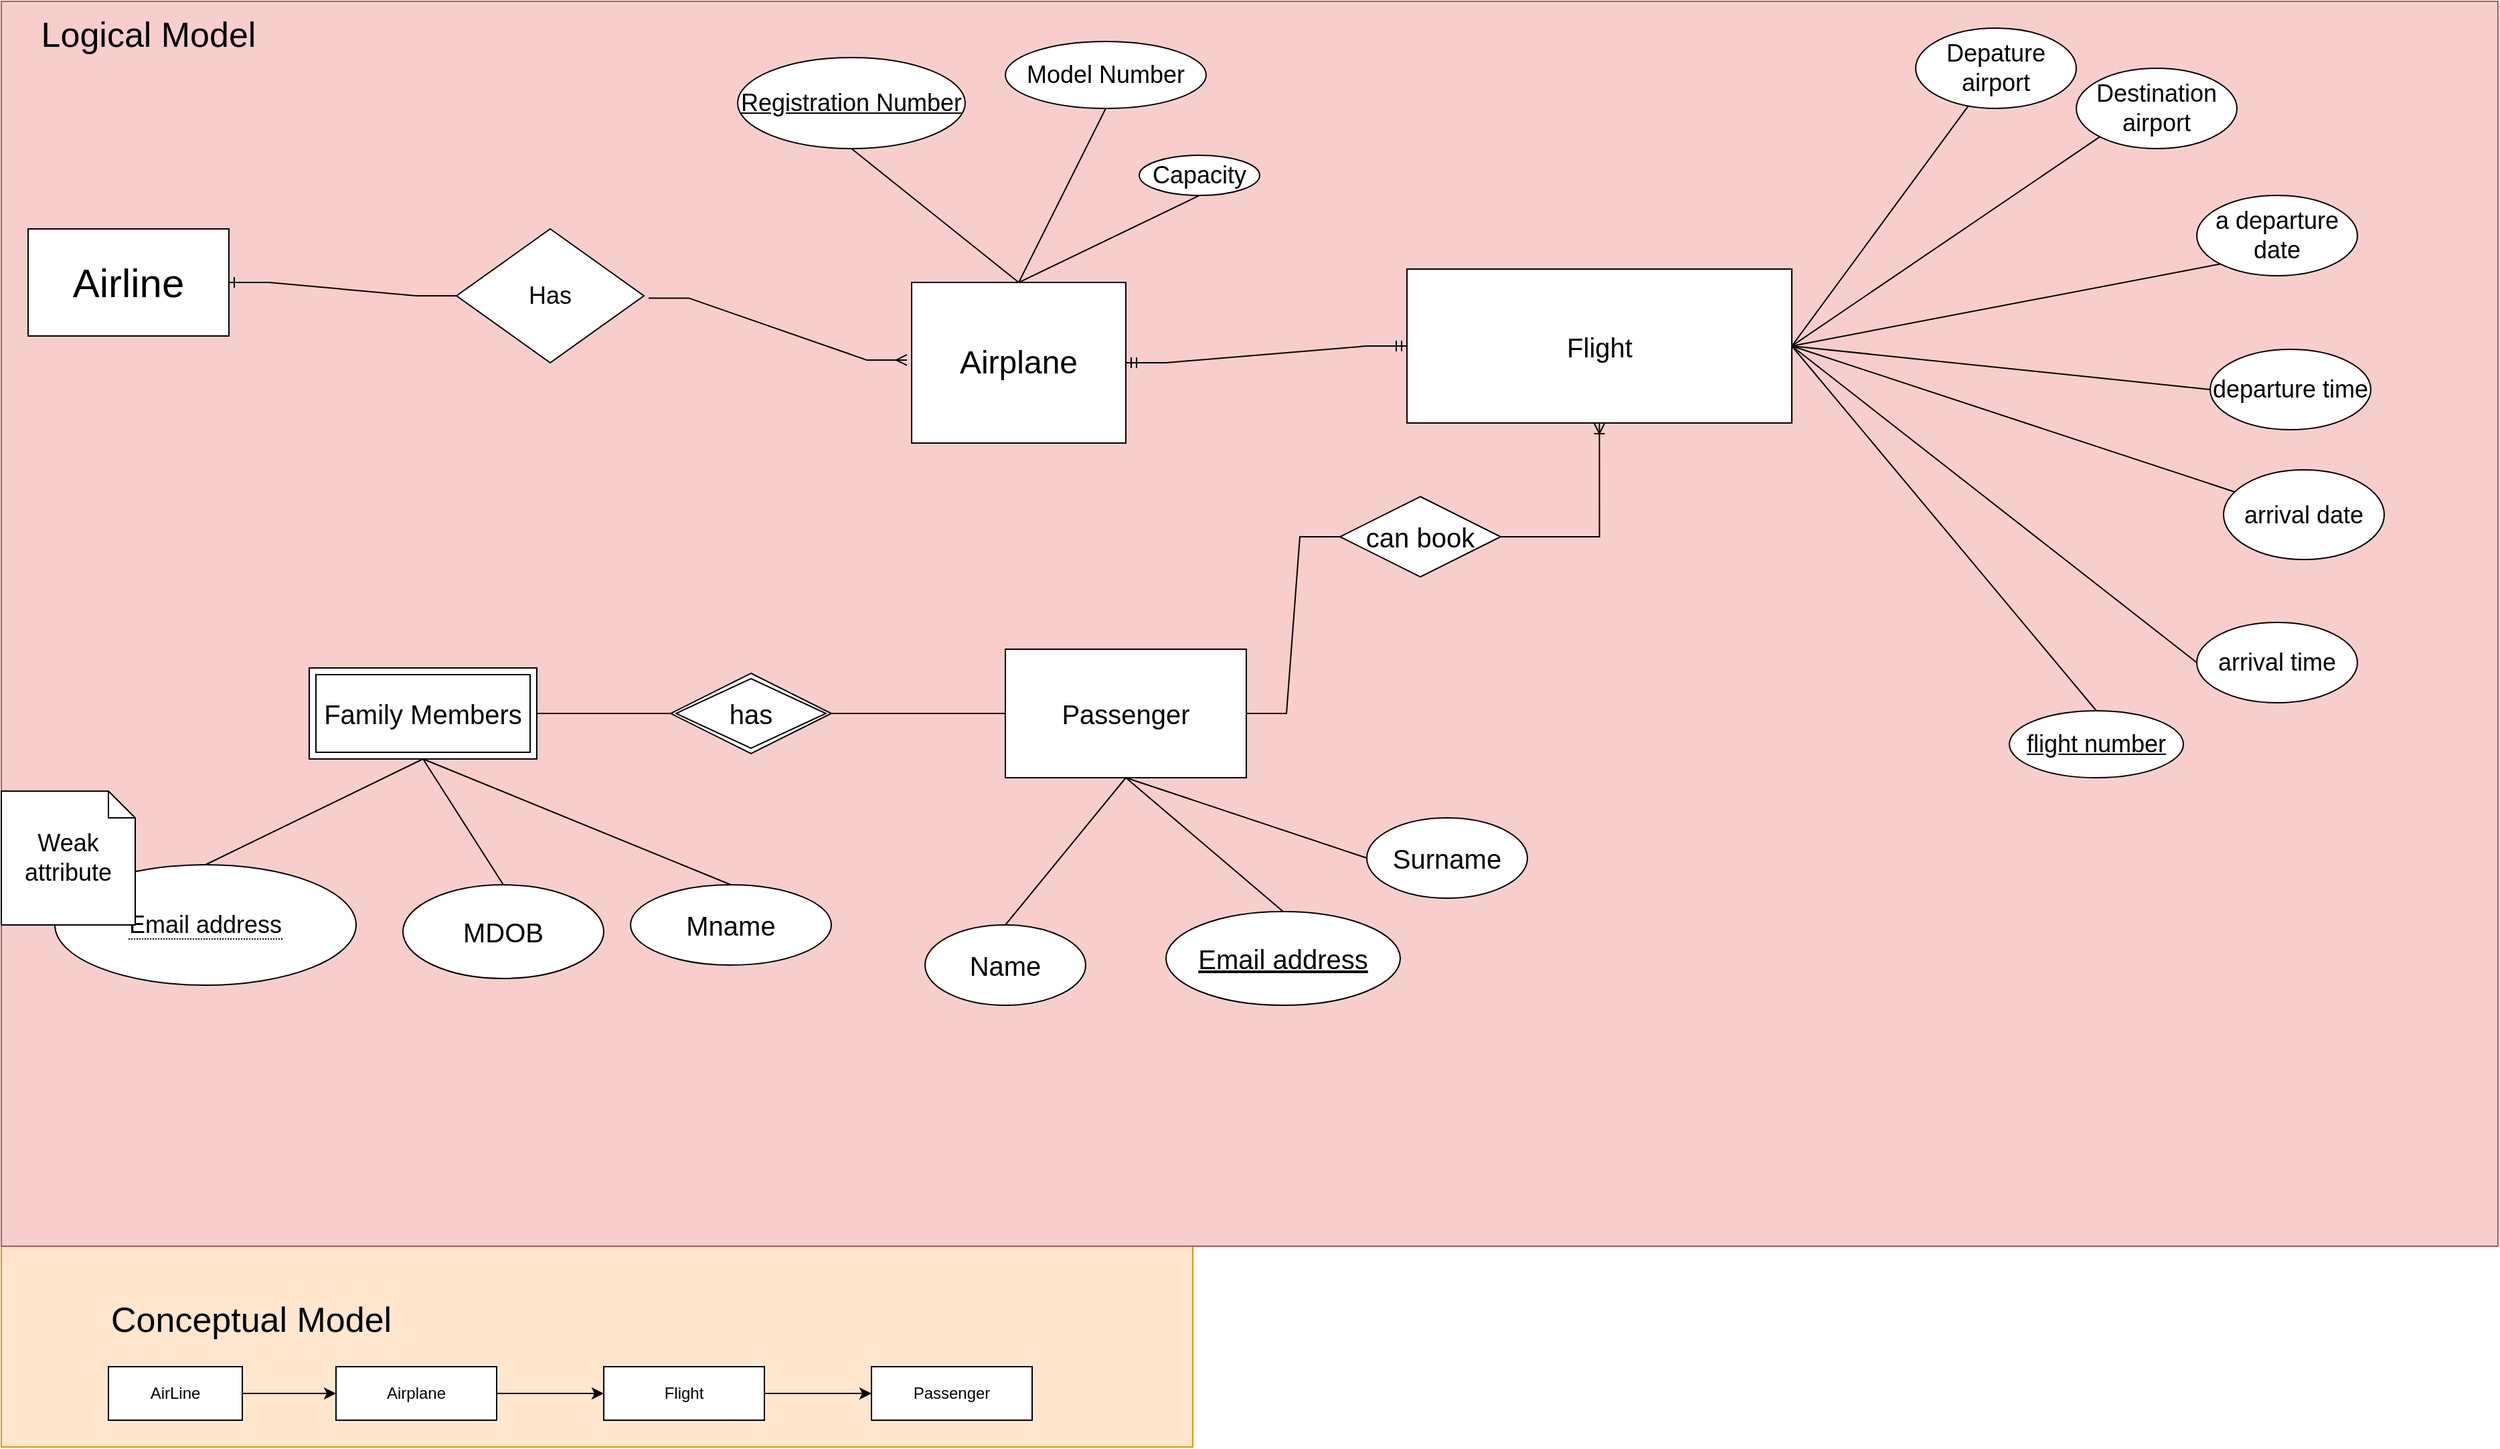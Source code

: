 <mxfile version="20.6.2" type="github">
  <diagram id="R2lEEEUBdFMjLlhIrx00" name="Page-1">
    <mxGraphModel dx="2893" dy="1560" grid="1" gridSize="10" guides="1" tooltips="1" connect="1" arrows="1" fold="1" page="1" pageScale="1" pageWidth="1920" pageHeight="1200" math="0" shadow="0" extFonts="Permanent Marker^https://fonts.googleapis.com/css?family=Permanent+Marker">
      <root>
        <mxCell id="0" />
        <mxCell id="1" parent="0" />
        <mxCell id="4C0YP1yC5MJ9k8y5jR9u-70" value="" style="rounded=0;whiteSpace=wrap;html=1;fontSize=26;fillColor=#ffe6cc;strokeColor=#d79b00;" parent="1" vertex="1">
          <mxGeometry x="20" y="950" width="890" height="150" as="geometry" />
        </mxCell>
        <mxCell id="4C0YP1yC5MJ9k8y5jR9u-71" value="" style="rounded=0;whiteSpace=wrap;html=1;fontSize=26;fillColor=#f8cecc;strokeColor=#b85450;movable=0;resizable=0;rotatable=0;deletable=0;editable=0;connectable=0;" parent="1" vertex="1">
          <mxGeometry x="20" y="20" width="1865" height="930" as="geometry" />
        </mxCell>
        <mxCell id="4C0YP1yC5MJ9k8y5jR9u-1" value="&lt;font style=&quot;font-size: 30px;&quot;&gt;Airline&lt;/font&gt;" style="whiteSpace=wrap;html=1;align=center;" parent="1" vertex="1">
          <mxGeometry x="40" y="190" width="150" height="80" as="geometry" />
        </mxCell>
        <mxCell id="4C0YP1yC5MJ9k8y5jR9u-2" value="&lt;font style=&quot;font-size: 24px;&quot;&gt;Airplane&lt;/font&gt;" style="whiteSpace=wrap;html=1;" parent="1" vertex="1">
          <mxGeometry x="700" y="230" width="160" height="120" as="geometry" />
        </mxCell>
        <mxCell id="4C0YP1yC5MJ9k8y5jR9u-4" value="&lt;font style=&quot;font-size: 18px;&quot;&gt;Has&lt;/font&gt;" style="shape=rhombus;perimeter=rhombusPerimeter;whiteSpace=wrap;html=1;align=center;strokeWidth=1;" parent="1" vertex="1">
          <mxGeometry x="360" y="190" width="140" height="100" as="geometry" />
        </mxCell>
        <mxCell id="4C0YP1yC5MJ9k8y5jR9u-6" value="" style="edgeStyle=entityRelationEdgeStyle;fontSize=12;html=1;endArrow=ERone;endFill=1;rounded=0;entryX=1;entryY=0.5;entryDx=0;entryDy=0;exitX=0;exitY=0.5;exitDx=0;exitDy=0;" parent="1" source="4C0YP1yC5MJ9k8y5jR9u-4" target="4C0YP1yC5MJ9k8y5jR9u-1" edge="1">
          <mxGeometry width="100" height="100" relative="1" as="geometry">
            <mxPoint x="160" y="250" as="sourcePoint" />
            <mxPoint x="205" y="230" as="targetPoint" />
          </mxGeometry>
        </mxCell>
        <mxCell id="4C0YP1yC5MJ9k8y5jR9u-12" value="" style="edgeStyle=entityRelationEdgeStyle;fontSize=12;html=1;endArrow=ERmany;rounded=0;entryX=-0.022;entryY=0.483;entryDx=0;entryDy=0;entryPerimeter=0;exitX=1.025;exitY=0.517;exitDx=0;exitDy=0;exitPerimeter=0;" parent="1" source="4C0YP1yC5MJ9k8y5jR9u-4" target="4C0YP1yC5MJ9k8y5jR9u-2" edge="1">
          <mxGeometry width="100" height="100" relative="1" as="geometry">
            <mxPoint x="340" y="220" as="sourcePoint" />
            <mxPoint x="330" y="230" as="targetPoint" />
          </mxGeometry>
        </mxCell>
        <mxCell id="4C0YP1yC5MJ9k8y5jR9u-13" value="Model Number" style="ellipse;whiteSpace=wrap;html=1;align=center;fontSize=18;" parent="1" vertex="1">
          <mxGeometry x="770" y="50" width="150" height="50" as="geometry" />
        </mxCell>
        <mxCell id="4C0YP1yC5MJ9k8y5jR9u-14" value="Capacity" style="ellipse;whiteSpace=wrap;html=1;align=center;fontSize=18;" parent="1" vertex="1">
          <mxGeometry x="870" y="135" width="90" height="30" as="geometry" />
        </mxCell>
        <mxCell id="4C0YP1yC5MJ9k8y5jR9u-15" value="Registration Number" style="ellipse;whiteSpace=wrap;html=1;align=center;fontStyle=4;fontSize=18;" parent="1" vertex="1">
          <mxGeometry x="570" y="62" width="170" height="68" as="geometry" />
        </mxCell>
        <mxCell id="4C0YP1yC5MJ9k8y5jR9u-23" value="&lt;div style=&quot;font-size: 20px;&quot;&gt;&lt;font style=&quot;font-size: 20px;&quot;&gt;Passenger&lt;/font&gt;&lt;/div&gt;" style="whiteSpace=wrap;html=1;align=center;" parent="1" vertex="1">
          <mxGeometry x="770" y="504" width="180" height="96" as="geometry" />
        </mxCell>
        <mxCell id="4C0YP1yC5MJ9k8y5jR9u-24" value="Name" style="ellipse;whiteSpace=wrap;html=1;fontSize=20;" parent="1" vertex="1">
          <mxGeometry x="710" y="710" width="120" height="60" as="geometry" />
        </mxCell>
        <mxCell id="4C0YP1yC5MJ9k8y5jR9u-26" value="Surname" style="ellipse;whiteSpace=wrap;html=1;fontSize=20;" parent="1" vertex="1">
          <mxGeometry x="1040" y="630" width="120" height="60" as="geometry" />
        </mxCell>
        <mxCell id="4C0YP1yC5MJ9k8y5jR9u-28" value="Email address" style="ellipse;whiteSpace=wrap;html=1;align=center;fontStyle=4;fontSize=20;" parent="1" vertex="1">
          <mxGeometry x="890" y="700" width="175" height="70" as="geometry" />
        </mxCell>
        <mxCell id="4C0YP1yC5MJ9k8y5jR9u-30" value="&lt;font style=&quot;font-size: 20px;&quot;&gt;Flight&lt;/font&gt;" style="whiteSpace=wrap;html=1;align=center;" parent="1" vertex="1">
          <mxGeometry x="1070" y="220" width="287.5" height="115" as="geometry" />
        </mxCell>
        <mxCell id="4C0YP1yC5MJ9k8y5jR9u-31" value="Depature airport" style="ellipse;whiteSpace=wrap;html=1;fontSize=18;" parent="1" vertex="1">
          <mxGeometry x="1450" y="40" width="120" height="60" as="geometry" />
        </mxCell>
        <mxCell id="4C0YP1yC5MJ9k8y5jR9u-33" value="&lt;div style=&quot;font-size: 18px;&quot;&gt;Destination airport&lt;/div&gt;" style="ellipse;whiteSpace=wrap;html=1;fontSize=18;" parent="1" vertex="1">
          <mxGeometry x="1570" y="70" width="120" height="60" as="geometry" />
        </mxCell>
        <mxCell id="4C0YP1yC5MJ9k8y5jR9u-38" value="a departure date" style="ellipse;whiteSpace=wrap;html=1;fontSize=18;" parent="1" vertex="1">
          <mxGeometry x="1660" y="165" width="120" height="60" as="geometry" />
        </mxCell>
        <mxCell id="4C0YP1yC5MJ9k8y5jR9u-41" value="departure time" style="ellipse;whiteSpace=wrap;html=1;fontSize=18;" parent="1" vertex="1">
          <mxGeometry x="1670" y="280" width="120" height="60" as="geometry" />
        </mxCell>
        <mxCell id="4C0YP1yC5MJ9k8y5jR9u-43" value="arrival date" style="ellipse;whiteSpace=wrap;html=1;fontSize=18;" parent="1" vertex="1">
          <mxGeometry x="1680" y="370" width="120" height="67" as="geometry" />
        </mxCell>
        <mxCell id="4C0YP1yC5MJ9k8y5jR9u-46" value="arrival time" style="ellipse;whiteSpace=wrap;html=1;fontSize=18;" parent="1" vertex="1">
          <mxGeometry x="1660" y="484" width="120" height="60" as="geometry" />
        </mxCell>
        <mxCell id="4C0YP1yC5MJ9k8y5jR9u-48" value="flight number" style="ellipse;whiteSpace=wrap;html=1;align=center;fontStyle=4;fontSize=18;" parent="1" vertex="1">
          <mxGeometry x="1520" y="550" width="130" height="50" as="geometry" />
        </mxCell>
        <mxCell id="4C0YP1yC5MJ9k8y5jR9u-51" value="" style="edgeStyle=entityRelationEdgeStyle;fontSize=12;html=1;endArrow=ERmandOne;startArrow=ERmandOne;rounded=0;exitX=1;exitY=0.5;exitDx=0;exitDy=0;entryX=0;entryY=0.5;entryDx=0;entryDy=0;" parent="1" source="4C0YP1yC5MJ9k8y5jR9u-2" target="4C0YP1yC5MJ9k8y5jR9u-30" edge="1">
          <mxGeometry width="100" height="100" relative="1" as="geometry">
            <mxPoint x="640" y="330" as="sourcePoint" />
            <mxPoint x="740" y="230" as="targetPoint" />
          </mxGeometry>
        </mxCell>
        <mxCell id="4C0YP1yC5MJ9k8y5jR9u-60" value="" style="edgeStyle=orthogonalEdgeStyle;rounded=0;orthogonalLoop=1;jettySize=auto;html=1;" parent="1" source="4C0YP1yC5MJ9k8y5jR9u-58" target="4C0YP1yC5MJ9k8y5jR9u-59" edge="1">
          <mxGeometry relative="1" as="geometry" />
        </mxCell>
        <mxCell id="4C0YP1yC5MJ9k8y5jR9u-68" style="edgeStyle=orthogonalEdgeStyle;rounded=0;orthogonalLoop=1;jettySize=auto;html=1;exitX=0.5;exitY=0;exitDx=0;exitDy=0;fontSize=26;" parent="1" source="4C0YP1yC5MJ9k8y5jR9u-58" edge="1">
          <mxGeometry relative="1" as="geometry">
            <mxPoint x="150" y="1050" as="targetPoint" />
          </mxGeometry>
        </mxCell>
        <mxCell id="4C0YP1yC5MJ9k8y5jR9u-58" value="AirLine" style="whiteSpace=wrap;html=1;align=center;" parent="1" vertex="1">
          <mxGeometry x="100" y="1040" width="100" height="40" as="geometry" />
        </mxCell>
        <mxCell id="4C0YP1yC5MJ9k8y5jR9u-62" value="" style="edgeStyle=orthogonalEdgeStyle;rounded=0;orthogonalLoop=1;jettySize=auto;html=1;" parent="1" source="4C0YP1yC5MJ9k8y5jR9u-59" target="4C0YP1yC5MJ9k8y5jR9u-61" edge="1">
          <mxGeometry relative="1" as="geometry" />
        </mxCell>
        <mxCell id="4C0YP1yC5MJ9k8y5jR9u-59" value="Airplane" style="whiteSpace=wrap;html=1;" parent="1" vertex="1">
          <mxGeometry x="270" y="1040" width="120" height="40" as="geometry" />
        </mxCell>
        <mxCell id="4C0YP1yC5MJ9k8y5jR9u-64" value="" style="edgeStyle=orthogonalEdgeStyle;rounded=0;orthogonalLoop=1;jettySize=auto;html=1;" parent="1" source="4C0YP1yC5MJ9k8y5jR9u-61" target="4C0YP1yC5MJ9k8y5jR9u-63" edge="1">
          <mxGeometry relative="1" as="geometry" />
        </mxCell>
        <mxCell id="4C0YP1yC5MJ9k8y5jR9u-61" value="Flight" style="whiteSpace=wrap;html=1;" parent="1" vertex="1">
          <mxGeometry x="470" y="1040" width="120" height="40" as="geometry" />
        </mxCell>
        <mxCell id="4C0YP1yC5MJ9k8y5jR9u-63" value="Passenger" style="whiteSpace=wrap;html=1;" parent="1" vertex="1">
          <mxGeometry x="670" y="1040" width="120" height="40" as="geometry" />
        </mxCell>
        <mxCell id="4C0YP1yC5MJ9k8y5jR9u-65" value="Conceptual Model" style="text;html=1;strokeColor=none;fillColor=none;align=left;verticalAlign=middle;whiteSpace=wrap;rounded=0;fontSize=26;" parent="1" vertex="1">
          <mxGeometry x="100" y="990" width="250" height="30" as="geometry" />
        </mxCell>
        <mxCell id="4C0YP1yC5MJ9k8y5jR9u-69" value="Logical Model" style="text;html=1;strokeColor=none;fillColor=none;align=center;verticalAlign=middle;whiteSpace=wrap;rounded=0;fontSize=26;" parent="1" vertex="1">
          <mxGeometry x="30" y="30" width="200" height="30" as="geometry" />
        </mxCell>
        <mxCell id="_yb1dioon_LLdfzWxbmb-1" value="" style="endArrow=none;html=1;rounded=0;fontSize=20;entryX=1;entryY=0.5;entryDx=0;entryDy=0;exitX=0;exitY=1;exitDx=0;exitDy=0;" edge="1" parent="1" source="4C0YP1yC5MJ9k8y5jR9u-33" target="4C0YP1yC5MJ9k8y5jR9u-30">
          <mxGeometry relative="1" as="geometry">
            <mxPoint x="1460" y="160" as="sourcePoint" />
            <mxPoint x="1620" y="160" as="targetPoint" />
          </mxGeometry>
        </mxCell>
        <mxCell id="_yb1dioon_LLdfzWxbmb-2" value="" style="endArrow=none;html=1;rounded=0;fontSize=20;exitX=1;exitY=0.5;exitDx=0;exitDy=0;" edge="1" parent="1" source="4C0YP1yC5MJ9k8y5jR9u-30" target="4C0YP1yC5MJ9k8y5jR9u-31">
          <mxGeometry relative="1" as="geometry">
            <mxPoint x="1213.75" y="60" as="sourcePoint" />
            <mxPoint x="1213.75" y="60" as="targetPoint" />
          </mxGeometry>
        </mxCell>
        <mxCell id="_yb1dioon_LLdfzWxbmb-3" value="" style="endArrow=none;html=1;rounded=0;fontSize=20;entryX=0;entryY=1;entryDx=0;entryDy=0;exitX=1;exitY=0.5;exitDx=0;exitDy=0;" edge="1" parent="1" source="4C0YP1yC5MJ9k8y5jR9u-30" target="4C0YP1yC5MJ9k8y5jR9u-38">
          <mxGeometry relative="1" as="geometry">
            <mxPoint x="1350" y="290" as="sourcePoint" />
            <mxPoint x="1510" y="290" as="targetPoint" />
          </mxGeometry>
        </mxCell>
        <mxCell id="_yb1dioon_LLdfzWxbmb-4" value="" style="endArrow=none;html=1;rounded=0;fontSize=20;exitX=1;exitY=0.5;exitDx=0;exitDy=0;" edge="1" parent="1" source="4C0YP1yC5MJ9k8y5jR9u-30" target="4C0YP1yC5MJ9k8y5jR9u-43">
          <mxGeometry relative="1" as="geometry">
            <mxPoint x="1480" y="300" as="sourcePoint" />
            <mxPoint x="1640" y="300" as="targetPoint" />
          </mxGeometry>
        </mxCell>
        <mxCell id="_yb1dioon_LLdfzWxbmb-5" value="" style="endArrow=none;html=1;rounded=0;fontSize=20;entryX=0;entryY=0.5;entryDx=0;entryDy=0;exitX=1;exitY=0.5;exitDx=0;exitDy=0;" edge="1" parent="1" source="4C0YP1yC5MJ9k8y5jR9u-30" target="4C0YP1yC5MJ9k8y5jR9u-41">
          <mxGeometry relative="1" as="geometry">
            <mxPoint x="1370" y="300.0" as="sourcePoint" />
            <mxPoint x="1530" y="300.0" as="targetPoint" />
          </mxGeometry>
        </mxCell>
        <mxCell id="_yb1dioon_LLdfzWxbmb-6" value="" style="endArrow=none;html=1;rounded=0;fontSize=20;entryX=0;entryY=0.5;entryDx=0;entryDy=0;exitX=1;exitY=0.5;exitDx=0;exitDy=0;" edge="1" parent="1" source="4C0YP1yC5MJ9k8y5jR9u-30" target="4C0YP1yC5MJ9k8y5jR9u-46">
          <mxGeometry relative="1" as="geometry">
            <mxPoint x="1410" y="424" as="sourcePoint" />
            <mxPoint x="1570" y="424" as="targetPoint" />
          </mxGeometry>
        </mxCell>
        <mxCell id="_yb1dioon_LLdfzWxbmb-8" value="" style="endArrow=none;html=1;rounded=0;fontSize=20;entryX=0.5;entryY=0;entryDx=0;entryDy=0;exitX=1;exitY=0.5;exitDx=0;exitDy=0;" edge="1" parent="1" source="4C0YP1yC5MJ9k8y5jR9u-30" target="4C0YP1yC5MJ9k8y5jR9u-48">
          <mxGeometry relative="1" as="geometry">
            <mxPoint x="1220" y="360" as="sourcePoint" />
            <mxPoint x="1430" y="430" as="targetPoint" />
          </mxGeometry>
        </mxCell>
        <mxCell id="_yb1dioon_LLdfzWxbmb-9" value="can book" style="shape=rhombus;perimeter=rhombusPerimeter;whiteSpace=wrap;html=1;align=center;strokeWidth=1;fontSize=20;" vertex="1" parent="1">
          <mxGeometry x="1020" y="390" width="120" height="60" as="geometry" />
        </mxCell>
        <mxCell id="_yb1dioon_LLdfzWxbmb-10" value="" style="edgeStyle=entityRelationEdgeStyle;fontSize=12;html=1;endArrow=none;rounded=0;exitX=1;exitY=0.5;exitDx=0;exitDy=0;entryX=0;entryY=0.5;entryDx=0;entryDy=0;" edge="1" parent="1" source="4C0YP1yC5MJ9k8y5jR9u-23" target="_yb1dioon_LLdfzWxbmb-9">
          <mxGeometry width="100" height="100" relative="1" as="geometry">
            <mxPoint x="950" y="552" as="sourcePoint" />
            <mxPoint x="1213.75" y="335" as="targetPoint" />
          </mxGeometry>
        </mxCell>
        <mxCell id="_yb1dioon_LLdfzWxbmb-11" value="" style="endArrow=none;html=1;rounded=0;fontSize=20;exitX=0.5;exitY=1;exitDx=0;exitDy=0;entryX=0;entryY=0.5;entryDx=0;entryDy=0;" edge="1" parent="1" source="4C0YP1yC5MJ9k8y5jR9u-23" target="4C0YP1yC5MJ9k8y5jR9u-26">
          <mxGeometry relative="1" as="geometry">
            <mxPoint x="820" y="630" as="sourcePoint" />
            <mxPoint x="980" y="630" as="targetPoint" />
          </mxGeometry>
        </mxCell>
        <mxCell id="_yb1dioon_LLdfzWxbmb-12" value="" style="endArrow=none;html=1;rounded=0;fontSize=20;exitX=0.5;exitY=1;exitDx=0;exitDy=0;entryX=0.5;entryY=0;entryDx=0;entryDy=0;" edge="1" parent="1" source="4C0YP1yC5MJ9k8y5jR9u-23" target="4C0YP1yC5MJ9k8y5jR9u-28">
          <mxGeometry relative="1" as="geometry">
            <mxPoint x="810" y="650" as="sourcePoint" />
            <mxPoint x="970" y="650" as="targetPoint" />
          </mxGeometry>
        </mxCell>
        <mxCell id="_yb1dioon_LLdfzWxbmb-13" value="" style="endArrow=none;html=1;rounded=0;fontSize=20;entryX=0.5;entryY=1;entryDx=0;entryDy=0;exitX=0.5;exitY=0;exitDx=0;exitDy=0;" edge="1" parent="1" source="4C0YP1yC5MJ9k8y5jR9u-24" target="4C0YP1yC5MJ9k8y5jR9u-23">
          <mxGeometry relative="1" as="geometry">
            <mxPoint x="680" y="570" as="sourcePoint" />
            <mxPoint x="840" y="570" as="targetPoint" />
          </mxGeometry>
        </mxCell>
        <mxCell id="_yb1dioon_LLdfzWxbmb-15" value="" style="endArrow=none;html=1;rounded=0;fontSize=20;exitX=0.5;exitY=0;exitDx=0;exitDy=0;entryX=0.5;entryY=1;entryDx=0;entryDy=0;" edge="1" parent="1" source="4C0YP1yC5MJ9k8y5jR9u-2" target="4C0YP1yC5MJ9k8y5jR9u-13">
          <mxGeometry relative="1" as="geometry">
            <mxPoint x="650" y="180" as="sourcePoint" />
            <mxPoint x="810" y="180" as="targetPoint" />
          </mxGeometry>
        </mxCell>
        <mxCell id="_yb1dioon_LLdfzWxbmb-17" value="" style="endArrow=none;html=1;rounded=0;fontSize=20;exitX=0.5;exitY=1;exitDx=0;exitDy=0;entryX=0.5;entryY=0;entryDx=0;entryDy=0;" edge="1" parent="1" source="4C0YP1yC5MJ9k8y5jR9u-15" target="4C0YP1yC5MJ9k8y5jR9u-2">
          <mxGeometry relative="1" as="geometry">
            <mxPoint x="630" y="210" as="sourcePoint" />
            <mxPoint x="790" y="210" as="targetPoint" />
          </mxGeometry>
        </mxCell>
        <mxCell id="_yb1dioon_LLdfzWxbmb-18" value="" style="endArrow=none;html=1;rounded=0;fontSize=20;entryX=0.5;entryY=0;entryDx=0;entryDy=0;exitX=0.5;exitY=1;exitDx=0;exitDy=0;" edge="1" parent="1" source="4C0YP1yC5MJ9k8y5jR9u-14" target="4C0YP1yC5MJ9k8y5jR9u-2">
          <mxGeometry relative="1" as="geometry">
            <mxPoint x="650" y="330" as="sourcePoint" />
            <mxPoint x="810" y="330" as="targetPoint" />
          </mxGeometry>
        </mxCell>
        <mxCell id="_yb1dioon_LLdfzWxbmb-24" value="" style="edgeStyle=orthogonalEdgeStyle;fontSize=12;html=1;endArrow=ERoneToMany;rounded=0;exitX=1;exitY=0.5;exitDx=0;exitDy=0;jumpSize=6;entryX=0.5;entryY=1;entryDx=0;entryDy=0;" edge="1" parent="1" source="_yb1dioon_LLdfzWxbmb-9" target="4C0YP1yC5MJ9k8y5jR9u-30">
          <mxGeometry width="100" height="100" relative="1" as="geometry">
            <mxPoint x="1090" y="510" as="sourcePoint" />
            <mxPoint x="1220" y="370" as="targetPoint" />
          </mxGeometry>
        </mxCell>
        <mxCell id="_yb1dioon_LLdfzWxbmb-28" value="&lt;div&gt;has&lt;/div&gt;" style="shape=rhombus;double=1;perimeter=rhombusPerimeter;whiteSpace=wrap;html=1;align=center;strokeWidth=1;fontSize=20;" vertex="1" parent="1">
          <mxGeometry x="520" y="522" width="120" height="60" as="geometry" />
        </mxCell>
        <mxCell id="_yb1dioon_LLdfzWxbmb-29" value="" style="endArrow=none;html=1;rounded=0;fontSize=20;jumpSize=6;exitX=1;exitY=0.5;exitDx=0;exitDy=0;entryX=0;entryY=0.5;entryDx=0;entryDy=0;" edge="1" parent="1" source="_yb1dioon_LLdfzWxbmb-28" target="4C0YP1yC5MJ9k8y5jR9u-23">
          <mxGeometry relative="1" as="geometry">
            <mxPoint x="610" y="550" as="sourcePoint" />
            <mxPoint x="730" y="560" as="targetPoint" />
          </mxGeometry>
        </mxCell>
        <mxCell id="_yb1dioon_LLdfzWxbmb-30" value="Family Members" style="shape=ext;margin=3;double=1;whiteSpace=wrap;html=1;align=center;strokeWidth=1;fontSize=20;" vertex="1" parent="1">
          <mxGeometry x="250" y="518" width="170" height="68" as="geometry" />
        </mxCell>
        <mxCell id="_yb1dioon_LLdfzWxbmb-32" value="" style="endArrow=none;html=1;rounded=0;fontSize=20;jumpSize=6;entryX=0;entryY=0.5;entryDx=0;entryDy=0;" edge="1" parent="1" source="_yb1dioon_LLdfzWxbmb-30" target="_yb1dioon_LLdfzWxbmb-28">
          <mxGeometry relative="1" as="geometry">
            <mxPoint x="390" y="552" as="sourcePoint" />
            <mxPoint x="550" y="552" as="targetPoint" />
          </mxGeometry>
        </mxCell>
        <mxCell id="_yb1dioon_LLdfzWxbmb-33" value="Mname" style="ellipse;whiteSpace=wrap;html=1;align=center;strokeWidth=1;fontSize=20;" vertex="1" parent="1">
          <mxGeometry x="490" y="680" width="150" height="60" as="geometry" />
        </mxCell>
        <mxCell id="_yb1dioon_LLdfzWxbmb-34" value="" style="endArrow=none;html=1;rounded=0;fontSize=20;jumpSize=6;exitX=0.5;exitY=1;exitDx=0;exitDy=0;entryX=0.5;entryY=0;entryDx=0;entryDy=0;" edge="1" parent="1" source="_yb1dioon_LLdfzWxbmb-30" target="_yb1dioon_LLdfzWxbmb-33">
          <mxGeometry relative="1" as="geometry">
            <mxPoint x="370" y="630" as="sourcePoint" />
            <mxPoint x="530" y="630" as="targetPoint" />
          </mxGeometry>
        </mxCell>
        <mxCell id="_yb1dioon_LLdfzWxbmb-35" value="" style="endArrow=none;html=1;rounded=0;fontSize=20;jumpSize=6;exitX=0;exitY=0;exitDx=100;exitDy=60;exitPerimeter=0;entryX=0.5;entryY=0;entryDx=0;entryDy=0;" edge="1" parent="1" source="_yb1dioon_LLdfzWxbmb-43" target="_yb1dioon_LLdfzWxbmb-41">
          <mxGeometry relative="1" as="geometry">
            <mxPoint x="160" y="551.47" as="sourcePoint" />
            <mxPoint x="320" y="551.47" as="targetPoint" />
          </mxGeometry>
        </mxCell>
        <mxCell id="_yb1dioon_LLdfzWxbmb-37" value="" style="endArrow=none;html=1;rounded=0;fontSize=20;jumpSize=6;exitX=0.5;exitY=1;exitDx=0;exitDy=0;entryX=0.5;entryY=0;entryDx=0;entryDy=0;" edge="1" parent="1" source="_yb1dioon_LLdfzWxbmb-30" target="_yb1dioon_LLdfzWxbmb-38">
          <mxGeometry relative="1" as="geometry">
            <mxPoint x="260" y="750" as="sourcePoint" />
            <mxPoint x="360" y="710" as="targetPoint" />
          </mxGeometry>
        </mxCell>
        <mxCell id="_yb1dioon_LLdfzWxbmb-38" value="MDOB" style="ellipse;whiteSpace=wrap;html=1;align=center;strokeWidth=1;fontSize=20;" vertex="1" parent="1">
          <mxGeometry x="320" y="680" width="150" height="70" as="geometry" />
        </mxCell>
        <mxCell id="_yb1dioon_LLdfzWxbmb-41" value="&lt;span style=&quot;border-bottom: 1px dotted&quot;&gt;Email address&lt;/span&gt;" style="ellipse;whiteSpace=wrap;html=1;align=center;strokeWidth=1;fontSize=18;" vertex="1" parent="1">
          <mxGeometry x="60" y="665" width="225" height="90" as="geometry" />
        </mxCell>
        <mxCell id="_yb1dioon_LLdfzWxbmb-42" value="" style="endArrow=none;html=1;rounded=0;fontSize=18;jumpSize=6;exitX=0.5;exitY=0;exitDx=0;exitDy=0;entryX=0.5;entryY=1;entryDx=0;entryDy=0;" edge="1" parent="1" source="_yb1dioon_LLdfzWxbmb-41" target="_yb1dioon_LLdfzWxbmb-30">
          <mxGeometry relative="1" as="geometry">
            <mxPoint x="220" y="620" as="sourcePoint" />
            <mxPoint x="380" y="620" as="targetPoint" />
          </mxGeometry>
        </mxCell>
        <mxCell id="_yb1dioon_LLdfzWxbmb-43" value="Weak attribute" style="shape=note;size=20;whiteSpace=wrap;html=1;strokeWidth=1;fontSize=18;" vertex="1" parent="1">
          <mxGeometry x="20" y="610" width="100" height="100" as="geometry" />
        </mxCell>
      </root>
    </mxGraphModel>
  </diagram>
</mxfile>
